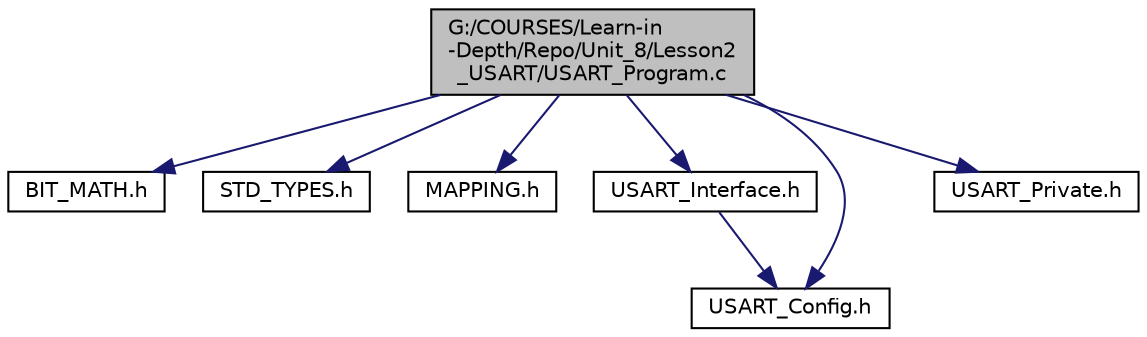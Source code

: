 digraph "G:/COURSES/Learn-in-Depth/Repo/Unit_8/Lesson2_USART/USART_Program.c"
{
 // LATEX_PDF_SIZE
  edge [fontname="Helvetica",fontsize="10",labelfontname="Helvetica",labelfontsize="10"];
  node [fontname="Helvetica",fontsize="10",shape=record];
  Node1 [label="G:/COURSES/Learn-in\l-Depth/Repo/Unit_8/Lesson2\l_USART/USART_Program.c",height=0.2,width=0.4,color="black", fillcolor="grey75", style="filled", fontcolor="black",tooltip=" "];
  Node1 -> Node2 [color="midnightblue",fontsize="10",style="solid",fontname="Helvetica"];
  Node2 [label="BIT_MATH.h",height=0.2,width=0.4,color="black", fillcolor="white", style="filled",URL="$_b_i_t___m_a_t_h_8h.html",tooltip=" "];
  Node1 -> Node3 [color="midnightblue",fontsize="10",style="solid",fontname="Helvetica"];
  Node3 [label="STD_TYPES.h",height=0.2,width=0.4,color="black", fillcolor="white", style="filled",URL="$_s_t_d___t_y_p_e_s_8h.html",tooltip=" "];
  Node1 -> Node4 [color="midnightblue",fontsize="10",style="solid",fontname="Helvetica"];
  Node4 [label="MAPPING.h",height=0.2,width=0.4,color="black", fillcolor="white", style="filled",URL="$_m_a_p_p_i_n_g_8h.html",tooltip=" "];
  Node1 -> Node5 [color="midnightblue",fontsize="10",style="solid",fontname="Helvetica"];
  Node5 [label="USART_Interface.h",height=0.2,width=0.4,color="black", fillcolor="white", style="filled",URL="$_u_s_a_r_t___interface_8h.html",tooltip=" "];
  Node5 -> Node6 [color="midnightblue",fontsize="10",style="solid",fontname="Helvetica"];
  Node6 [label="USART_Config.h",height=0.2,width=0.4,color="black", fillcolor="white", style="filled",URL="$_u_s_a_r_t___config_8h.html",tooltip=" "];
  Node1 -> Node7 [color="midnightblue",fontsize="10",style="solid",fontname="Helvetica"];
  Node7 [label="USART_Private.h",height=0.2,width=0.4,color="black", fillcolor="white", style="filled",URL="$_u_s_a_r_t___private_8h.html",tooltip=" "];
  Node1 -> Node6 [color="midnightblue",fontsize="10",style="solid",fontname="Helvetica"];
}
